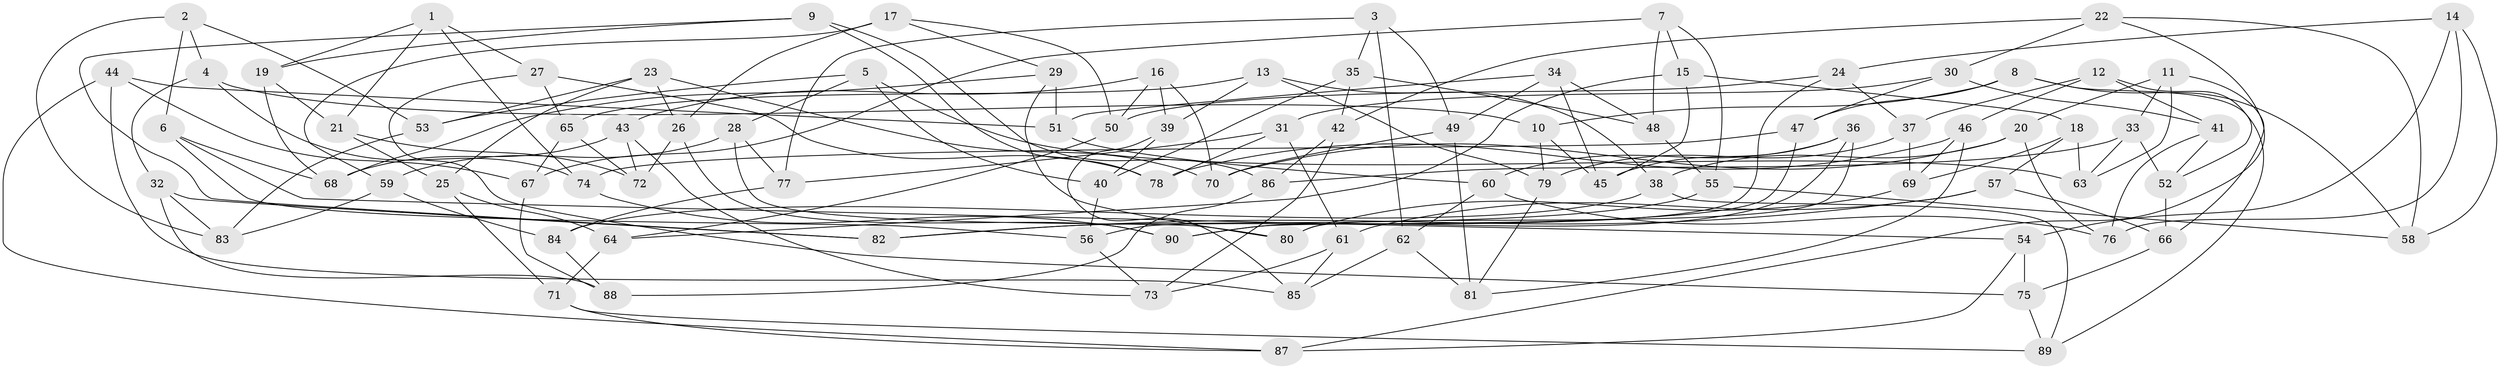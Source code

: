 // Generated by graph-tools (version 1.1) at 2025/16/03/09/25 04:16:37]
// undirected, 90 vertices, 180 edges
graph export_dot {
graph [start="1"]
  node [color=gray90,style=filled];
  1;
  2;
  3;
  4;
  5;
  6;
  7;
  8;
  9;
  10;
  11;
  12;
  13;
  14;
  15;
  16;
  17;
  18;
  19;
  20;
  21;
  22;
  23;
  24;
  25;
  26;
  27;
  28;
  29;
  30;
  31;
  32;
  33;
  34;
  35;
  36;
  37;
  38;
  39;
  40;
  41;
  42;
  43;
  44;
  45;
  46;
  47;
  48;
  49;
  50;
  51;
  52;
  53;
  54;
  55;
  56;
  57;
  58;
  59;
  60;
  61;
  62;
  63;
  64;
  65;
  66;
  67;
  68;
  69;
  70;
  71;
  72;
  73;
  74;
  75;
  76;
  77;
  78;
  79;
  80;
  81;
  82;
  83;
  84;
  85;
  86;
  87;
  88;
  89;
  90;
  1 -- 19;
  1 -- 21;
  1 -- 74;
  1 -- 27;
  2 -- 53;
  2 -- 4;
  2 -- 6;
  2 -- 83;
  3 -- 62;
  3 -- 77;
  3 -- 49;
  3 -- 35;
  4 -- 10;
  4 -- 32;
  4 -- 74;
  5 -- 28;
  5 -- 53;
  5 -- 63;
  5 -- 40;
  6 -- 56;
  6 -- 54;
  6 -- 68;
  7 -- 67;
  7 -- 15;
  7 -- 48;
  7 -- 55;
  8 -- 10;
  8 -- 89;
  8 -- 58;
  8 -- 47;
  9 -- 78;
  9 -- 19;
  9 -- 82;
  9 -- 86;
  10 -- 79;
  10 -- 45;
  11 -- 33;
  11 -- 20;
  11 -- 63;
  11 -- 66;
  12 -- 46;
  12 -- 41;
  12 -- 37;
  12 -- 52;
  13 -- 38;
  13 -- 65;
  13 -- 39;
  13 -- 79;
  14 -- 76;
  14 -- 24;
  14 -- 58;
  14 -- 54;
  15 -- 18;
  15 -- 45;
  15 -- 64;
  16 -- 50;
  16 -- 70;
  16 -- 39;
  16 -- 43;
  17 -- 59;
  17 -- 26;
  17 -- 50;
  17 -- 29;
  18 -- 57;
  18 -- 63;
  18 -- 69;
  19 -- 68;
  19 -- 21;
  20 -- 38;
  20 -- 76;
  20 -- 70;
  21 -- 25;
  21 -- 72;
  22 -- 87;
  22 -- 30;
  22 -- 58;
  22 -- 42;
  23 -- 70;
  23 -- 25;
  23 -- 53;
  23 -- 26;
  24 -- 37;
  24 -- 50;
  24 -- 56;
  25 -- 64;
  25 -- 71;
  26 -- 90;
  26 -- 72;
  27 -- 75;
  27 -- 65;
  27 -- 78;
  28 -- 59;
  28 -- 77;
  28 -- 80;
  29 -- 80;
  29 -- 68;
  29 -- 51;
  30 -- 31;
  30 -- 47;
  30 -- 41;
  31 -- 78;
  31 -- 77;
  31 -- 61;
  32 -- 83;
  32 -- 88;
  32 -- 82;
  33 -- 52;
  33 -- 63;
  33 -- 86;
  34 -- 48;
  34 -- 49;
  34 -- 45;
  34 -- 51;
  35 -- 42;
  35 -- 40;
  35 -- 48;
  36 -- 45;
  36 -- 60;
  36 -- 90;
  36 -- 80;
  37 -- 69;
  37 -- 79;
  38 -- 89;
  38 -- 84;
  39 -- 85;
  39 -- 40;
  40 -- 56;
  41 -- 52;
  41 -- 76;
  42 -- 86;
  42 -- 73;
  43 -- 72;
  43 -- 68;
  43 -- 73;
  44 -- 51;
  44 -- 85;
  44 -- 87;
  44 -- 67;
  46 -- 69;
  46 -- 81;
  46 -- 78;
  47 -- 90;
  47 -- 74;
  48 -- 55;
  49 -- 81;
  49 -- 70;
  50 -- 64;
  51 -- 60;
  52 -- 66;
  53 -- 83;
  54 -- 75;
  54 -- 87;
  55 -- 58;
  55 -- 82;
  56 -- 73;
  57 -- 61;
  57 -- 82;
  57 -- 66;
  59 -- 84;
  59 -- 83;
  60 -- 62;
  60 -- 76;
  61 -- 85;
  61 -- 73;
  62 -- 85;
  62 -- 81;
  64 -- 71;
  65 -- 67;
  65 -- 72;
  66 -- 75;
  67 -- 88;
  69 -- 80;
  71 -- 87;
  71 -- 89;
  74 -- 90;
  75 -- 89;
  77 -- 84;
  79 -- 81;
  84 -- 88;
  86 -- 88;
}
